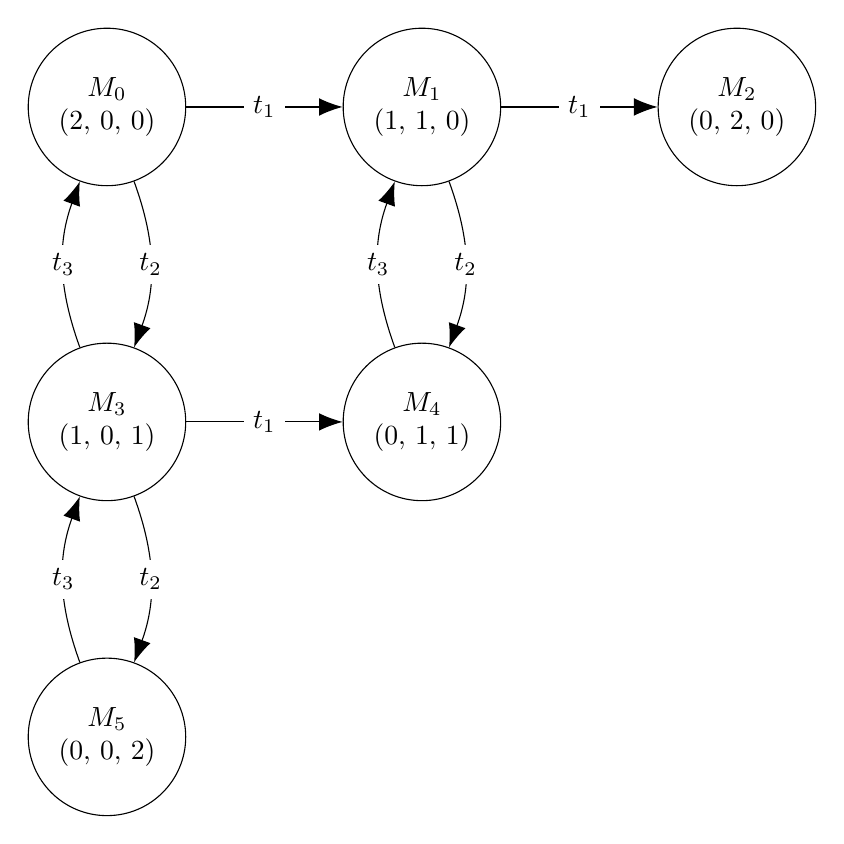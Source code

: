 \begin{tikzpicture}[]
\node[align=center,draw,circle,minimum size=2cm] (0) at (0,8) {$M_0$\\$(2,\,0,\,0)$};
\node[align=center,draw,circle,minimum size=2cm] (1) at (4,8) {$M_1$\\$(1,\,1,\,0)$};
\node[align=center,draw,circle,minimum size=2cm] (2) at (8,8) {$M_2$\\$(0,\,2,\,0)$};
\node[align=center,draw,circle,minimum size=2cm] (3) at (0,4) {$M_3$\\$(1,\,0,\,1)$};
\node[align=center,draw,circle,minimum size=2cm] (4) at (4,4) {$M_4$\\$(0,\,1,\,1)$};
\node[align=center,draw,circle,minimum size=2cm] (5) at (0,0) {$M_5$\\$(0,\,0,\,2)$};

\draw (0) edge[-{Latex[length=3mm]}] node[align=center,fill=white] {$t_1$} (1);
\draw (1) edge[-{Latex[length=3mm]}] node[align=center,fill=white] {$t_1$} (2);
\draw (0) edge[-{Latex[length=3mm]},bend angle=20,bend left] node[align=center,fill=white] {$t_2$} (3);
\draw (3) edge[-{Latex[length=3mm]},bend angle=20,bend left] node[align=center,fill=white] {$t_3$} (0);
\draw (3) edge[-{Latex[length=3mm]}] node[align=center,fill=white] {$t_1$} (4);
\draw (4) edge[-{Latex[length=3mm]},bend angle=20,bend left] node[align=center,fill=white] {$t_3$} (1);
\draw (1) edge[-{Latex[length=3mm]},bend angle=20,bend left] node[align=center,fill=white] {$t_2$} (4);
\draw (3) edge[-{Latex[length=3mm]},bend angle=20,bend left] node[align=center,fill=white] {$t_2$} (5);
\draw (5) edge[-{Latex[length=3mm]},bend angle=20,bend left] node[align=center,fill=white] {$t_3$} (3);

\end{tikzpicture}